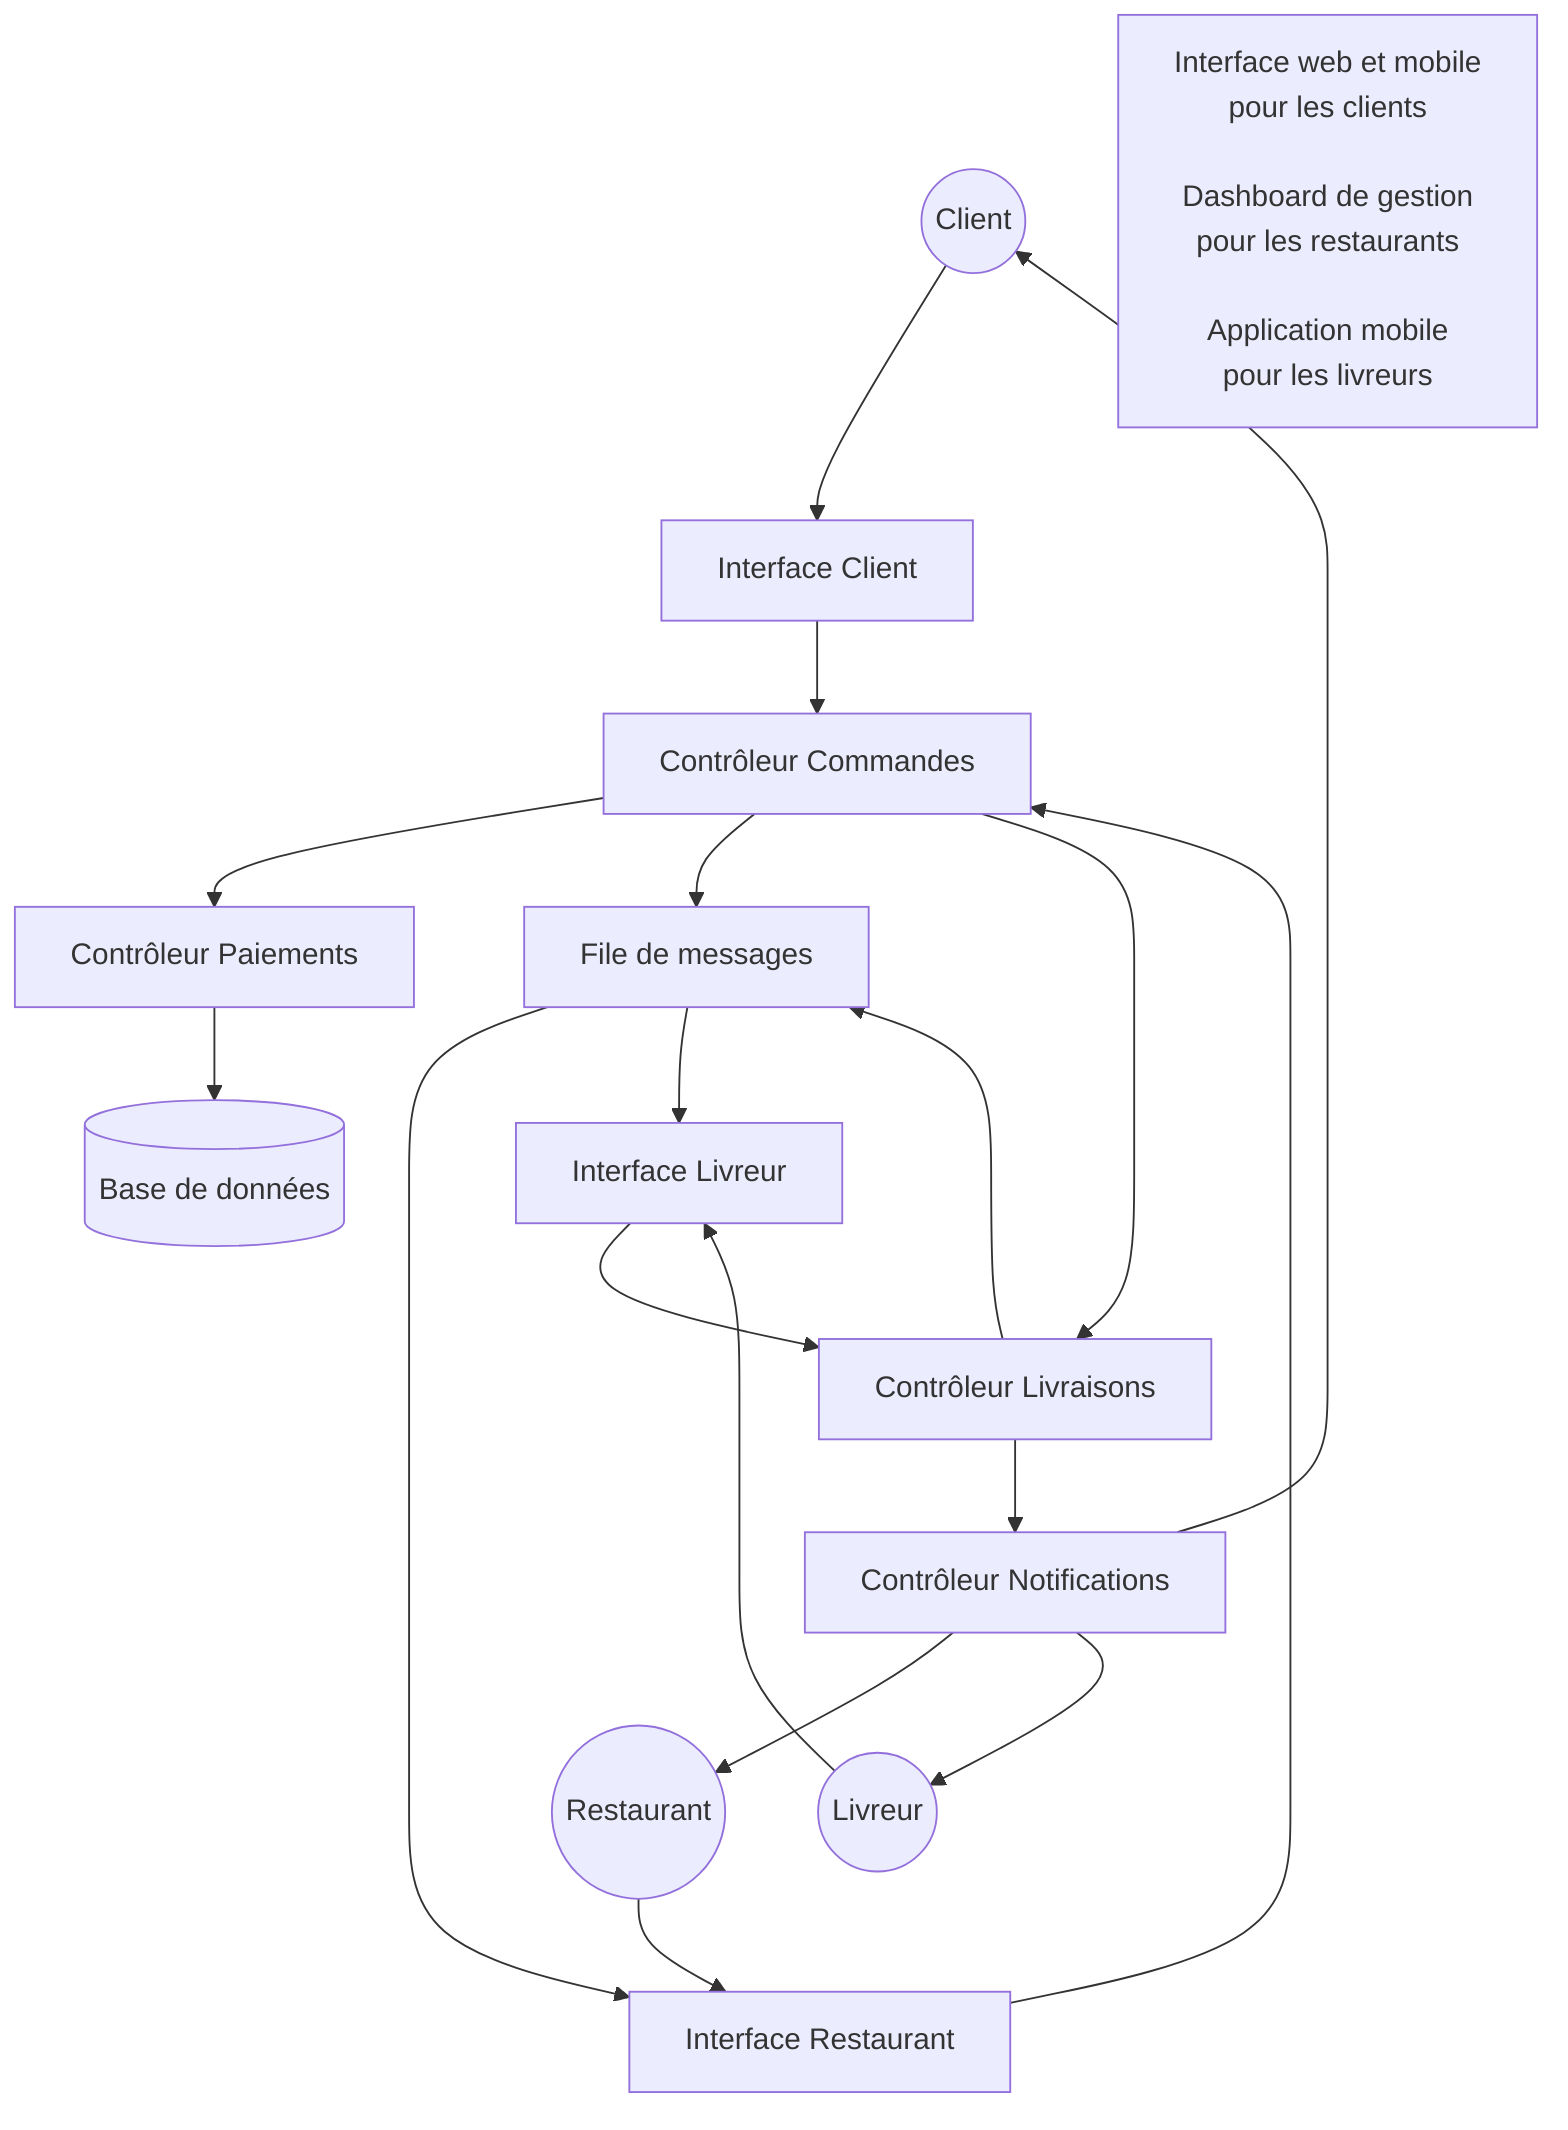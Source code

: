graph TB
    %% Acteurs et Interfaces
    Customer((Client))
    Restaurant((Restaurant))
    Driver((Livreur))

    CustomerUI[Interface Client]
    RestaurantUI[Interface Restaurant]
    DriverUI[Interface Livreur]

    %% Contrôleurs
    OrderCtrl[Contrôleur Commandes]
    PaymentCtrl[Contrôleur Paiements]
    DeliveryCtrl[Contrôleur Livraisons]
    NotifCtrl[Contrôleur Notifications]

    %% Base de données et Queue
    DB[(Base de données)]
    Queue[File de messages]

    %% Relations principales
    Customer --> CustomerUI
    CustomerUI --> OrderCtrl
    OrderCtrl --> PaymentCtrl
    PaymentCtrl --> DB
    OrderCtrl --> Queue
    Queue --> RestaurantUI
    Restaurant --> RestaurantUI
    RestaurantUI --> OrderCtrl
    OrderCtrl --> DeliveryCtrl
    DeliveryCtrl --> Queue
    Queue --> DriverUI
    Driver --> DriverUI
    DriverUI --> DeliveryCtrl
    DeliveryCtrl --> NotifCtrl
    NotifCtrl --> Customer & Restaurant & Driver

    %% Notes
    classDef note fill:#fff,stroke:#333,stroke-dasharray: 5 5
    class Notes note
    Notes[Interface web et mobile<br/>pour les clients<br/><br/>Dashboard de gestion<br/>pour les restaurants<br/><br/>Application mobile<br/>pour les livreurs]